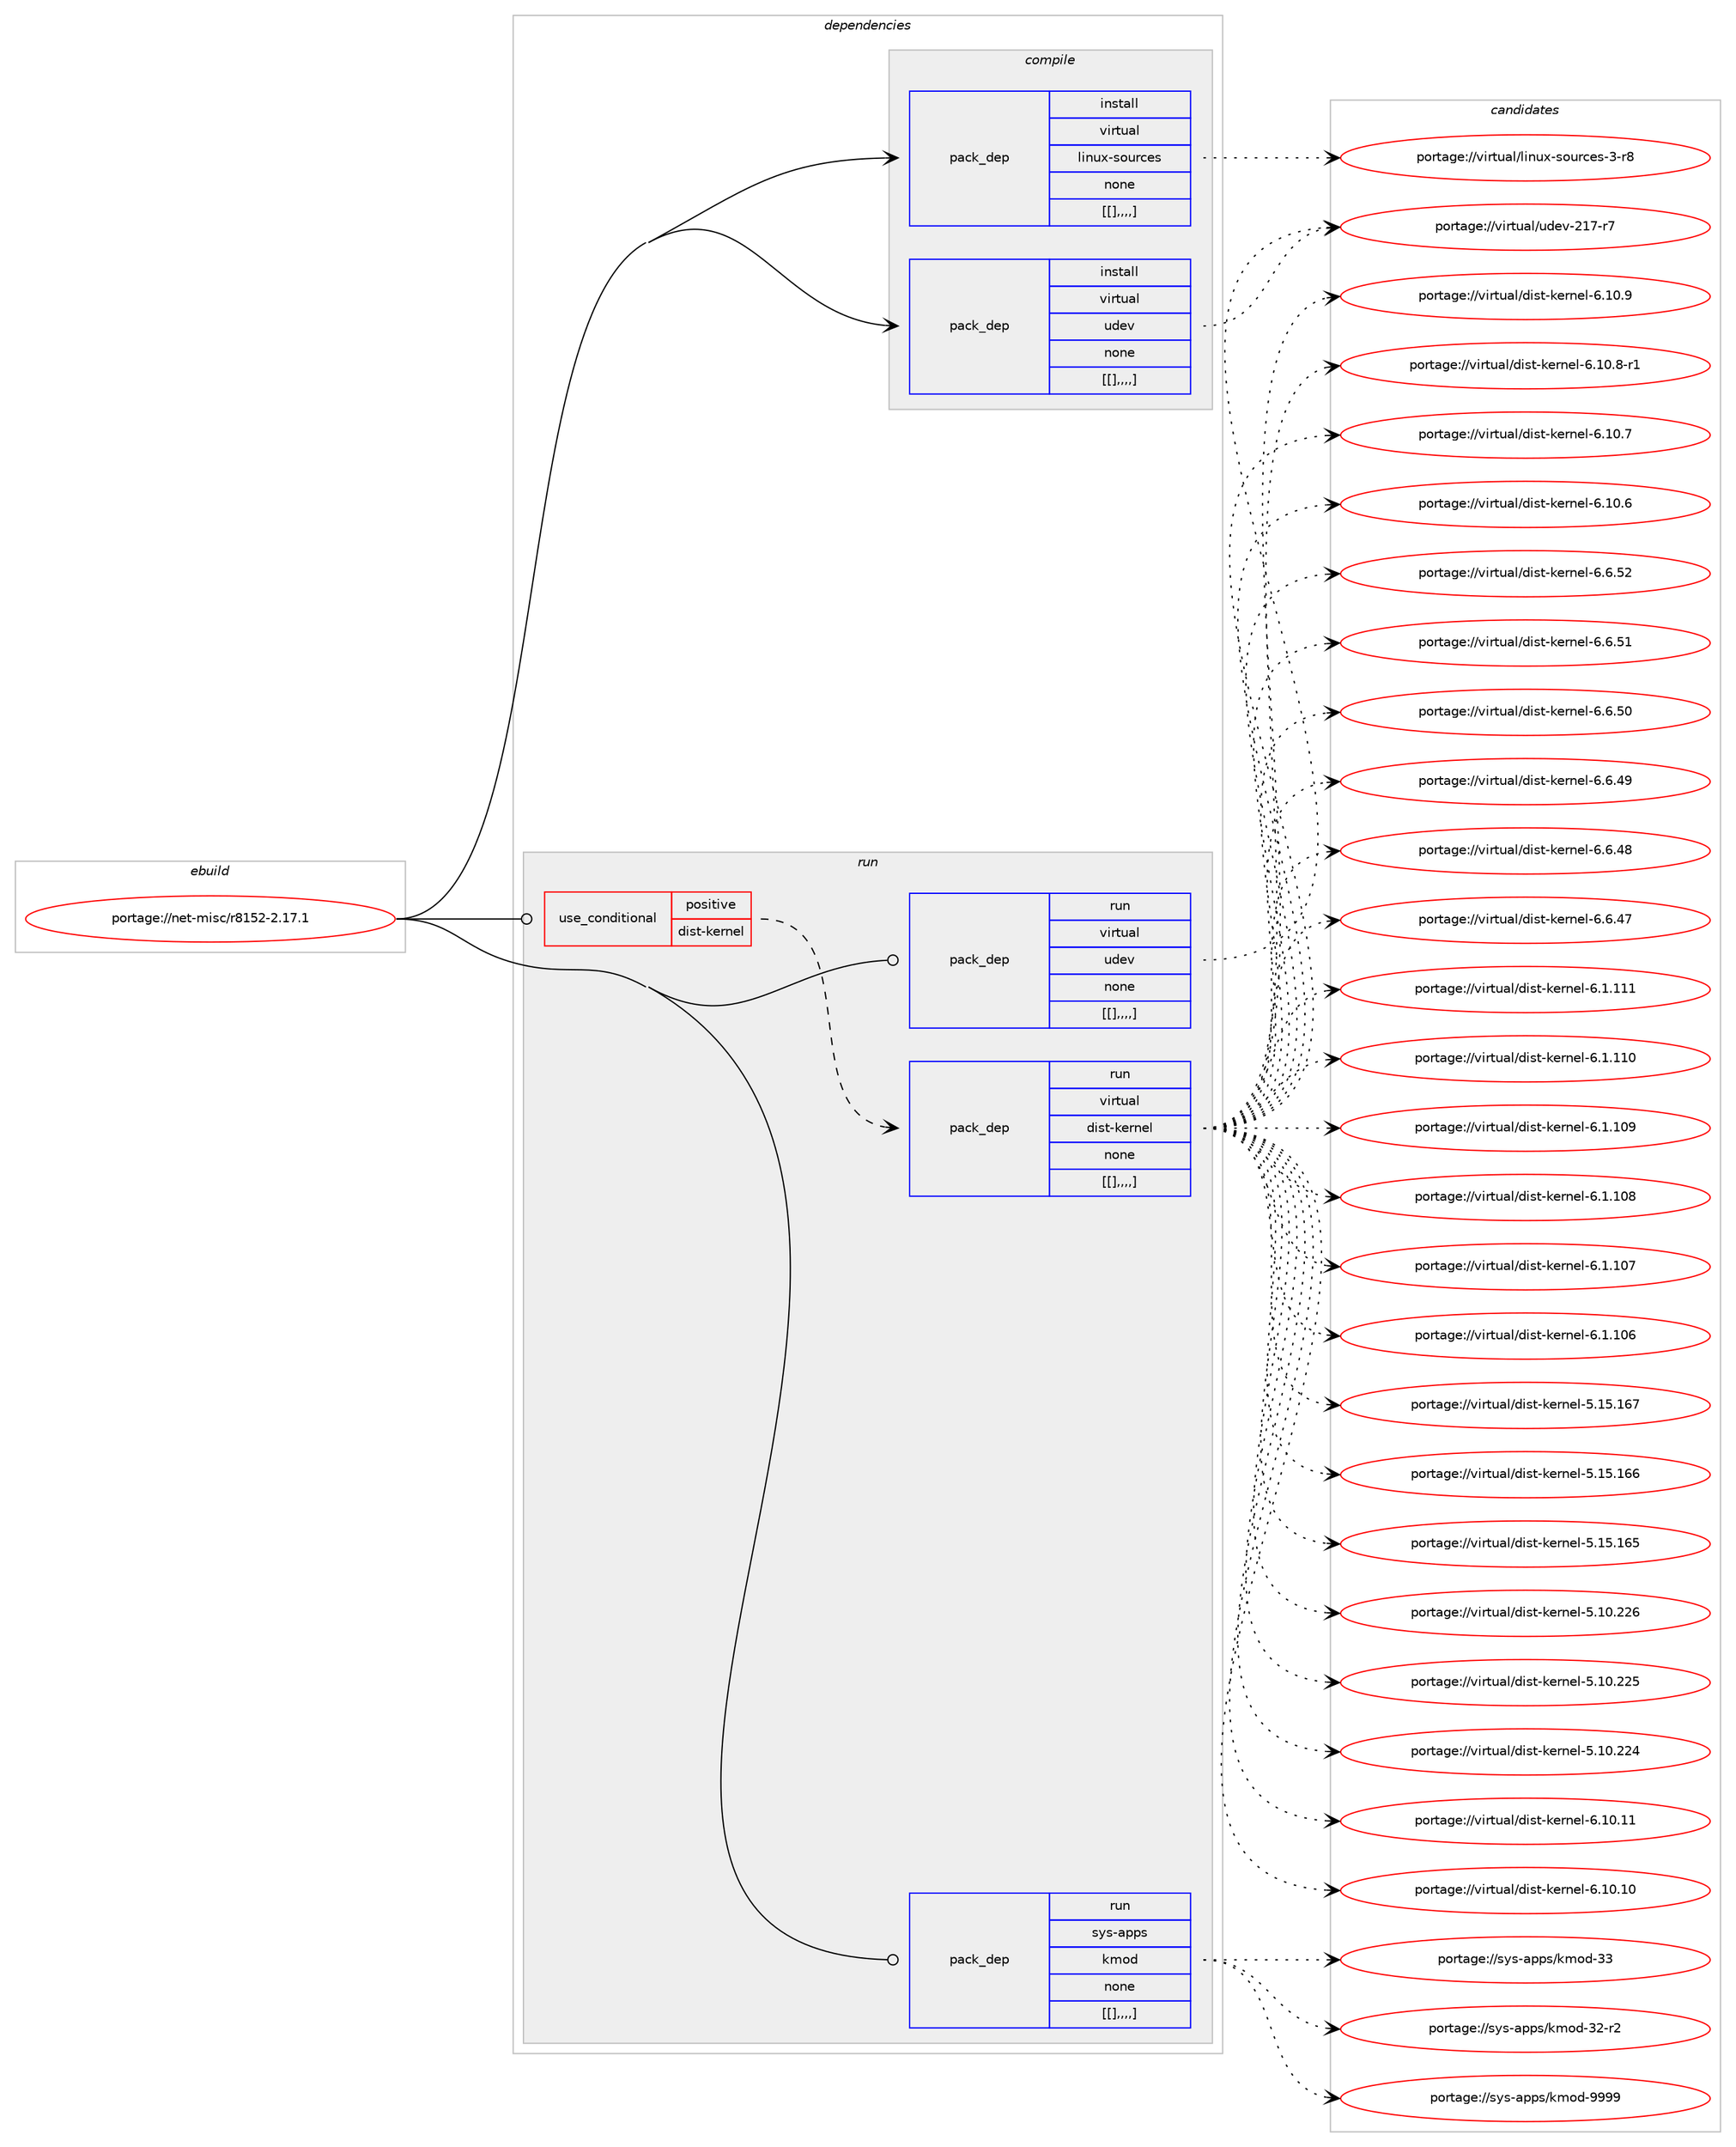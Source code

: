 digraph prolog {

# *************
# Graph options
# *************

newrank=true;
concentrate=true;
compound=true;
graph [rankdir=LR,fontname=Helvetica,fontsize=10,ranksep=1.5];#, ranksep=2.5, nodesep=0.2];
edge  [arrowhead=vee];
node  [fontname=Helvetica,fontsize=10];

# **********
# The ebuild
# **********

subgraph cluster_leftcol {
color=gray;
label=<<i>ebuild</i>>;
id [label="portage://net-misc/r8152-2.17.1", color=red, width=4, href="../net-misc/r8152-2.17.1.svg"];
}

# ****************
# The dependencies
# ****************

subgraph cluster_midcol {
color=gray;
label=<<i>dependencies</i>>;
subgraph cluster_compile {
fillcolor="#eeeeee";
style=filled;
label=<<i>compile</i>>;
subgraph pack279457 {
dependency384352 [label=<<TABLE BORDER="0" CELLBORDER="1" CELLSPACING="0" CELLPADDING="4" WIDTH="220"><TR><TD ROWSPAN="6" CELLPADDING="30">pack_dep</TD></TR><TR><TD WIDTH="110">install</TD></TR><TR><TD>virtual</TD></TR><TR><TD>linux-sources</TD></TR><TR><TD>none</TD></TR><TR><TD>[[],,,,]</TD></TR></TABLE>>, shape=none, color=blue];
}
id:e -> dependency384352:w [weight=20,style="solid",arrowhead="vee"];
subgraph pack279458 {
dependency384353 [label=<<TABLE BORDER="0" CELLBORDER="1" CELLSPACING="0" CELLPADDING="4" WIDTH="220"><TR><TD ROWSPAN="6" CELLPADDING="30">pack_dep</TD></TR><TR><TD WIDTH="110">install</TD></TR><TR><TD>virtual</TD></TR><TR><TD>udev</TD></TR><TR><TD>none</TD></TR><TR><TD>[[],,,,]</TD></TR></TABLE>>, shape=none, color=blue];
}
id:e -> dependency384353:w [weight=20,style="solid",arrowhead="vee"];
}
subgraph cluster_compileandrun {
fillcolor="#eeeeee";
style=filled;
label=<<i>compile and run</i>>;
}
subgraph cluster_run {
fillcolor="#eeeeee";
style=filled;
label=<<i>run</i>>;
subgraph cond102159 {
dependency384354 [label=<<TABLE BORDER="0" CELLBORDER="1" CELLSPACING="0" CELLPADDING="4"><TR><TD ROWSPAN="3" CELLPADDING="10">use_conditional</TD></TR><TR><TD>positive</TD></TR><TR><TD>dist-kernel</TD></TR></TABLE>>, shape=none, color=red];
subgraph pack279459 {
dependency384355 [label=<<TABLE BORDER="0" CELLBORDER="1" CELLSPACING="0" CELLPADDING="4" WIDTH="220"><TR><TD ROWSPAN="6" CELLPADDING="30">pack_dep</TD></TR><TR><TD WIDTH="110">run</TD></TR><TR><TD>virtual</TD></TR><TR><TD>dist-kernel</TD></TR><TR><TD>none</TD></TR><TR><TD>[[],,,,]</TD></TR></TABLE>>, shape=none, color=blue];
}
dependency384354:e -> dependency384355:w [weight=20,style="dashed",arrowhead="vee"];
}
id:e -> dependency384354:w [weight=20,style="solid",arrowhead="odot"];
subgraph pack279460 {
dependency384356 [label=<<TABLE BORDER="0" CELLBORDER="1" CELLSPACING="0" CELLPADDING="4" WIDTH="220"><TR><TD ROWSPAN="6" CELLPADDING="30">pack_dep</TD></TR><TR><TD WIDTH="110">run</TD></TR><TR><TD>sys-apps</TD></TR><TR><TD>kmod</TD></TR><TR><TD>none</TD></TR><TR><TD>[[],,,,]</TD></TR></TABLE>>, shape=none, color=blue];
}
id:e -> dependency384356:w [weight=20,style="solid",arrowhead="odot"];
subgraph pack279461 {
dependency384357 [label=<<TABLE BORDER="0" CELLBORDER="1" CELLSPACING="0" CELLPADDING="4" WIDTH="220"><TR><TD ROWSPAN="6" CELLPADDING="30">pack_dep</TD></TR><TR><TD WIDTH="110">run</TD></TR><TR><TD>virtual</TD></TR><TR><TD>udev</TD></TR><TR><TD>none</TD></TR><TR><TD>[[],,,,]</TD></TR></TABLE>>, shape=none, color=blue];
}
id:e -> dependency384357:w [weight=20,style="solid",arrowhead="odot"];
}
}

# **************
# The candidates
# **************

subgraph cluster_choices {
rank=same;
color=gray;
label=<<i>candidates</i>>;

subgraph choice279457 {
color=black;
nodesep=1;
choice1181051141161179710847108105110117120451151111171149910111545514511456 [label="portage://virtual/linux-sources-3-r8", color=red, width=4,href="../virtual/linux-sources-3-r8.svg"];
dependency384352:e -> choice1181051141161179710847108105110117120451151111171149910111545514511456:w [style=dotted,weight="100"];
}
subgraph choice279458 {
color=black;
nodesep=1;
choice1181051141161179710847117100101118455049554511455 [label="portage://virtual/udev-217-r7", color=red, width=4,href="../virtual/udev-217-r7.svg"];
dependency384353:e -> choice1181051141161179710847117100101118455049554511455:w [style=dotted,weight="100"];
}
subgraph choice279459 {
color=black;
nodesep=1;
choice1181051141161179710847100105115116451071011141101011084554464948464949 [label="portage://virtual/dist-kernel-6.10.11", color=red, width=4,href="../virtual/dist-kernel-6.10.11.svg"];
choice1181051141161179710847100105115116451071011141101011084554464948464948 [label="portage://virtual/dist-kernel-6.10.10", color=red, width=4,href="../virtual/dist-kernel-6.10.10.svg"];
choice11810511411611797108471001051151164510710111411010110845544649484657 [label="portage://virtual/dist-kernel-6.10.9", color=red, width=4,href="../virtual/dist-kernel-6.10.9.svg"];
choice118105114116117971084710010511511645107101114110101108455446494846564511449 [label="portage://virtual/dist-kernel-6.10.8-r1", color=red, width=4,href="../virtual/dist-kernel-6.10.8-r1.svg"];
choice11810511411611797108471001051151164510710111411010110845544649484655 [label="portage://virtual/dist-kernel-6.10.7", color=red, width=4,href="../virtual/dist-kernel-6.10.7.svg"];
choice11810511411611797108471001051151164510710111411010110845544649484654 [label="portage://virtual/dist-kernel-6.10.6", color=red, width=4,href="../virtual/dist-kernel-6.10.6.svg"];
choice11810511411611797108471001051151164510710111411010110845544654465350 [label="portage://virtual/dist-kernel-6.6.52", color=red, width=4,href="../virtual/dist-kernel-6.6.52.svg"];
choice11810511411611797108471001051151164510710111411010110845544654465349 [label="portage://virtual/dist-kernel-6.6.51", color=red, width=4,href="../virtual/dist-kernel-6.6.51.svg"];
choice11810511411611797108471001051151164510710111411010110845544654465348 [label="portage://virtual/dist-kernel-6.6.50", color=red, width=4,href="../virtual/dist-kernel-6.6.50.svg"];
choice11810511411611797108471001051151164510710111411010110845544654465257 [label="portage://virtual/dist-kernel-6.6.49", color=red, width=4,href="../virtual/dist-kernel-6.6.49.svg"];
choice11810511411611797108471001051151164510710111411010110845544654465256 [label="portage://virtual/dist-kernel-6.6.48", color=red, width=4,href="../virtual/dist-kernel-6.6.48.svg"];
choice11810511411611797108471001051151164510710111411010110845544654465255 [label="portage://virtual/dist-kernel-6.6.47", color=red, width=4,href="../virtual/dist-kernel-6.6.47.svg"];
choice1181051141161179710847100105115116451071011141101011084554464946494949 [label="portage://virtual/dist-kernel-6.1.111", color=red, width=4,href="../virtual/dist-kernel-6.1.111.svg"];
choice1181051141161179710847100105115116451071011141101011084554464946494948 [label="portage://virtual/dist-kernel-6.1.110", color=red, width=4,href="../virtual/dist-kernel-6.1.110.svg"];
choice1181051141161179710847100105115116451071011141101011084554464946494857 [label="portage://virtual/dist-kernel-6.1.109", color=red, width=4,href="../virtual/dist-kernel-6.1.109.svg"];
choice1181051141161179710847100105115116451071011141101011084554464946494856 [label="portage://virtual/dist-kernel-6.1.108", color=red, width=4,href="../virtual/dist-kernel-6.1.108.svg"];
choice1181051141161179710847100105115116451071011141101011084554464946494855 [label="portage://virtual/dist-kernel-6.1.107", color=red, width=4,href="../virtual/dist-kernel-6.1.107.svg"];
choice1181051141161179710847100105115116451071011141101011084554464946494854 [label="portage://virtual/dist-kernel-6.1.106", color=red, width=4,href="../virtual/dist-kernel-6.1.106.svg"];
choice118105114116117971084710010511511645107101114110101108455346495346495455 [label="portage://virtual/dist-kernel-5.15.167", color=red, width=4,href="../virtual/dist-kernel-5.15.167.svg"];
choice118105114116117971084710010511511645107101114110101108455346495346495454 [label="portage://virtual/dist-kernel-5.15.166", color=red, width=4,href="../virtual/dist-kernel-5.15.166.svg"];
choice118105114116117971084710010511511645107101114110101108455346495346495453 [label="portage://virtual/dist-kernel-5.15.165", color=red, width=4,href="../virtual/dist-kernel-5.15.165.svg"];
choice118105114116117971084710010511511645107101114110101108455346494846505054 [label="portage://virtual/dist-kernel-5.10.226", color=red, width=4,href="../virtual/dist-kernel-5.10.226.svg"];
choice118105114116117971084710010511511645107101114110101108455346494846505053 [label="portage://virtual/dist-kernel-5.10.225", color=red, width=4,href="../virtual/dist-kernel-5.10.225.svg"];
choice118105114116117971084710010511511645107101114110101108455346494846505052 [label="portage://virtual/dist-kernel-5.10.224", color=red, width=4,href="../virtual/dist-kernel-5.10.224.svg"];
dependency384355:e -> choice1181051141161179710847100105115116451071011141101011084554464948464949:w [style=dotted,weight="100"];
dependency384355:e -> choice1181051141161179710847100105115116451071011141101011084554464948464948:w [style=dotted,weight="100"];
dependency384355:e -> choice11810511411611797108471001051151164510710111411010110845544649484657:w [style=dotted,weight="100"];
dependency384355:e -> choice118105114116117971084710010511511645107101114110101108455446494846564511449:w [style=dotted,weight="100"];
dependency384355:e -> choice11810511411611797108471001051151164510710111411010110845544649484655:w [style=dotted,weight="100"];
dependency384355:e -> choice11810511411611797108471001051151164510710111411010110845544649484654:w [style=dotted,weight="100"];
dependency384355:e -> choice11810511411611797108471001051151164510710111411010110845544654465350:w [style=dotted,weight="100"];
dependency384355:e -> choice11810511411611797108471001051151164510710111411010110845544654465349:w [style=dotted,weight="100"];
dependency384355:e -> choice11810511411611797108471001051151164510710111411010110845544654465348:w [style=dotted,weight="100"];
dependency384355:e -> choice11810511411611797108471001051151164510710111411010110845544654465257:w [style=dotted,weight="100"];
dependency384355:e -> choice11810511411611797108471001051151164510710111411010110845544654465256:w [style=dotted,weight="100"];
dependency384355:e -> choice11810511411611797108471001051151164510710111411010110845544654465255:w [style=dotted,weight="100"];
dependency384355:e -> choice1181051141161179710847100105115116451071011141101011084554464946494949:w [style=dotted,weight="100"];
dependency384355:e -> choice1181051141161179710847100105115116451071011141101011084554464946494948:w [style=dotted,weight="100"];
dependency384355:e -> choice1181051141161179710847100105115116451071011141101011084554464946494857:w [style=dotted,weight="100"];
dependency384355:e -> choice1181051141161179710847100105115116451071011141101011084554464946494856:w [style=dotted,weight="100"];
dependency384355:e -> choice1181051141161179710847100105115116451071011141101011084554464946494855:w [style=dotted,weight="100"];
dependency384355:e -> choice1181051141161179710847100105115116451071011141101011084554464946494854:w [style=dotted,weight="100"];
dependency384355:e -> choice118105114116117971084710010511511645107101114110101108455346495346495455:w [style=dotted,weight="100"];
dependency384355:e -> choice118105114116117971084710010511511645107101114110101108455346495346495454:w [style=dotted,weight="100"];
dependency384355:e -> choice118105114116117971084710010511511645107101114110101108455346495346495453:w [style=dotted,weight="100"];
dependency384355:e -> choice118105114116117971084710010511511645107101114110101108455346494846505054:w [style=dotted,weight="100"];
dependency384355:e -> choice118105114116117971084710010511511645107101114110101108455346494846505053:w [style=dotted,weight="100"];
dependency384355:e -> choice118105114116117971084710010511511645107101114110101108455346494846505052:w [style=dotted,weight="100"];
}
subgraph choice279460 {
color=black;
nodesep=1;
choice1151211154597112112115471071091111004557575757 [label="portage://sys-apps/kmod-9999", color=red, width=4,href="../sys-apps/kmod-9999.svg"];
choice115121115459711211211547107109111100455151 [label="portage://sys-apps/kmod-33", color=red, width=4,href="../sys-apps/kmod-33.svg"];
choice1151211154597112112115471071091111004551504511450 [label="portage://sys-apps/kmod-32-r2", color=red, width=4,href="../sys-apps/kmod-32-r2.svg"];
dependency384356:e -> choice1151211154597112112115471071091111004557575757:w [style=dotted,weight="100"];
dependency384356:e -> choice115121115459711211211547107109111100455151:w [style=dotted,weight="100"];
dependency384356:e -> choice1151211154597112112115471071091111004551504511450:w [style=dotted,weight="100"];
}
subgraph choice279461 {
color=black;
nodesep=1;
choice1181051141161179710847117100101118455049554511455 [label="portage://virtual/udev-217-r7", color=red, width=4,href="../virtual/udev-217-r7.svg"];
dependency384357:e -> choice1181051141161179710847117100101118455049554511455:w [style=dotted,weight="100"];
}
}

}
